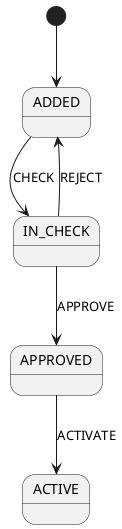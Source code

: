@startuml
'https://plantuml.com/state-diagram

[*] --> ADDED

ADDED --> IN_CHECK : CHECK
IN_CHECK --> APPROVED : APPROVE
IN_CHECK --> ADDED : REJECT
APPROVED --> ACTIVE : ACTIVATE

@enduml